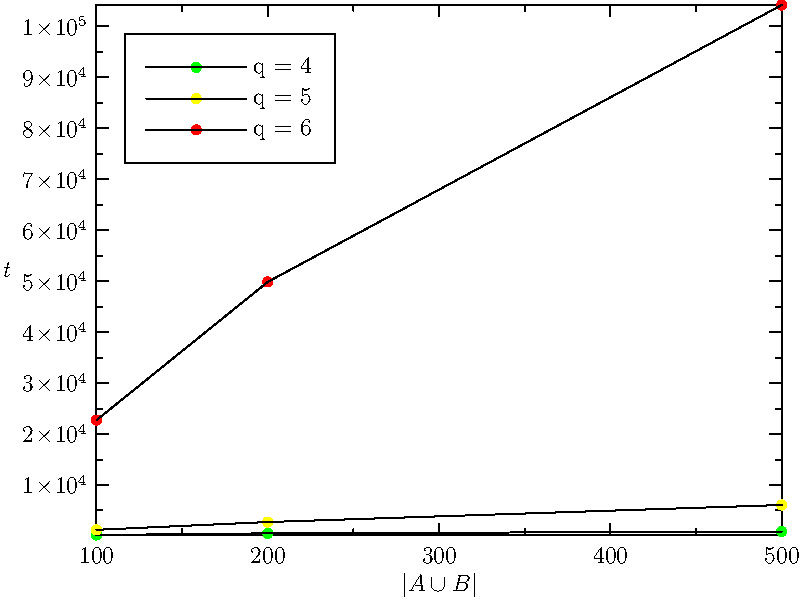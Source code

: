 import graph;

picture pic;
real xsize=400, ysize=300;

size(pic,xsize,ysize,IgnoreAspect);

scale(Log,Log);

pair[] f={
    (100,200),
    (200,520),    
    (500,870)
};
draw(pic,graph(pic,f),"q = 4", marker(scale(0.8mm)*unitcircle,green,FillDraw(green),above=false));

pair[] f2={
    (100,1206),
    (200,2736),    
    (500,6080)
};
draw(pic,graph(pic,f2),"q = 5", marker(scale(0.8mm)*unitcircle,yellow,FillDraw(yellow),above=false));

pair[] f3={
    (100,22715),
    (200,49828),    
    (500,104129)
};

draw(pic,graph(pic,f3),"q = 6", marker(scale(0.8mm)*unitcircle,red,FillDraw(red),above=false));

xaxis(pic,"$|A \cup B|$",BottomTop,LeftTicks);
yaxis(pic,"$t$",LeftRight,RightTicks);
add(pic,legend(pic),point(pic,NW),20SE,UnFill);

// Fit pic to W of origin:
add(pic.fit(),(0,0),W);
